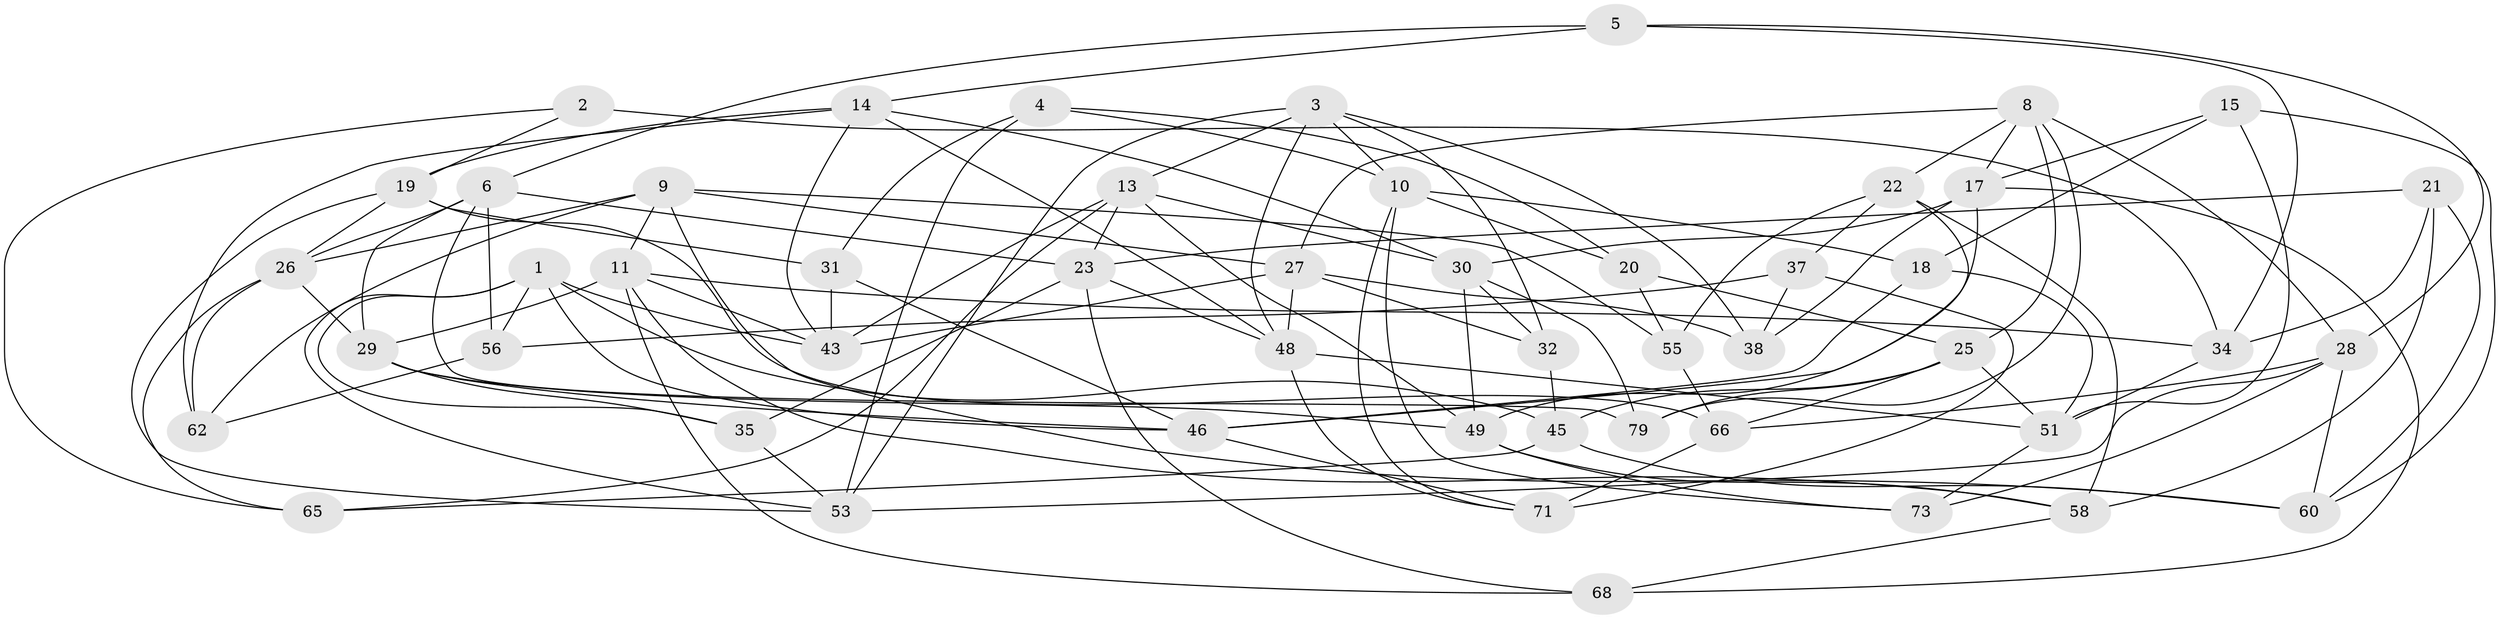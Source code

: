 // original degree distribution, {4: 1.0}
// Generated by graph-tools (version 1.1) at 2025/42/03/06/25 10:42:24]
// undirected, 50 vertices, 127 edges
graph export_dot {
graph [start="1"]
  node [color=gray90,style=filled];
  1 [super="+7"];
  2;
  3 [super="+12"];
  4;
  5;
  6 [super="+36"];
  8 [super="+78"];
  9 [super="+76"];
  10 [super="+75"];
  11 [super="+24"];
  13 [super="+40"];
  14 [super="+16"];
  15;
  17 [super="+33"];
  18;
  19 [super="+50"];
  20;
  21;
  22 [super="+59"];
  23 [super="+61"];
  25 [super="+47"];
  26 [super="+42"];
  27 [super="+41"];
  28 [super="+39"];
  29 [super="+81"];
  30 [super="+74"];
  31;
  32;
  34 [super="+67"];
  35;
  37;
  38;
  43 [super="+44"];
  45 [super="+54"];
  46 [super="+52"];
  48 [super="+69"];
  49 [super="+64"];
  51 [super="+72"];
  53 [super="+57"];
  55;
  56;
  58 [super="+63"];
  60 [super="+70"];
  62;
  65;
  66 [super="+77"];
  68;
  71 [super="+80"];
  73;
  79;
  1 -- 43;
  1 -- 56;
  1 -- 35;
  1 -- 45;
  1 -- 53;
  1 -- 46;
  2 -- 65;
  2 -- 34 [weight=2];
  2 -- 19;
  3 -- 38;
  3 -- 32;
  3 -- 48;
  3 -- 10;
  3 -- 13;
  3 -- 53;
  4 -- 31;
  4 -- 10;
  4 -- 20;
  4 -- 53;
  5 -- 34;
  5 -- 28;
  5 -- 6;
  5 -- 14;
  6 -- 56;
  6 -- 29;
  6 -- 79;
  6 -- 23;
  6 -- 26;
  8 -- 17;
  8 -- 28;
  8 -- 79;
  8 -- 27;
  8 -- 25;
  8 -- 22;
  9 -- 26;
  9 -- 11;
  9 -- 60;
  9 -- 27;
  9 -- 62;
  9 -- 55;
  10 -- 18;
  10 -- 73;
  10 -- 20;
  10 -- 71;
  11 -- 43;
  11 -- 68;
  11 -- 34;
  11 -- 58;
  11 -- 29;
  13 -- 65;
  13 -- 30;
  13 -- 49;
  13 -- 23;
  13 -- 43;
  14 -- 30;
  14 -- 62;
  14 -- 19;
  14 -- 48;
  14 -- 43;
  15 -- 51;
  15 -- 18;
  15 -- 17;
  15 -- 60;
  17 -- 30;
  17 -- 68;
  17 -- 38;
  17 -- 46;
  18 -- 46;
  18 -- 51;
  19 -- 53;
  19 -- 26;
  19 -- 66;
  19 -- 31;
  20 -- 25;
  20 -- 55;
  21 -- 23;
  21 -- 60;
  21 -- 34;
  21 -- 58;
  22 -- 37;
  22 -- 58 [weight=2];
  22 -- 55;
  22 -- 49;
  23 -- 35;
  23 -- 68;
  23 -- 48;
  25 -- 79;
  25 -- 45;
  25 -- 66;
  25 -- 51;
  26 -- 29;
  26 -- 62;
  26 -- 65;
  27 -- 48;
  27 -- 32;
  27 -- 43;
  27 -- 38;
  28 -- 60;
  28 -- 73;
  28 -- 66;
  28 -- 53;
  29 -- 35;
  29 -- 49;
  29 -- 46;
  30 -- 32;
  30 -- 49;
  30 -- 79;
  31 -- 46;
  31 -- 43;
  32 -- 45;
  34 -- 51;
  35 -- 53;
  37 -- 71;
  37 -- 38;
  37 -- 56;
  45 -- 60 [weight=2];
  45 -- 65;
  46 -- 71;
  48 -- 71;
  48 -- 51;
  49 -- 73;
  49 -- 58;
  51 -- 73;
  55 -- 66;
  56 -- 62;
  58 -- 68;
  66 -- 71 [weight=2];
}
